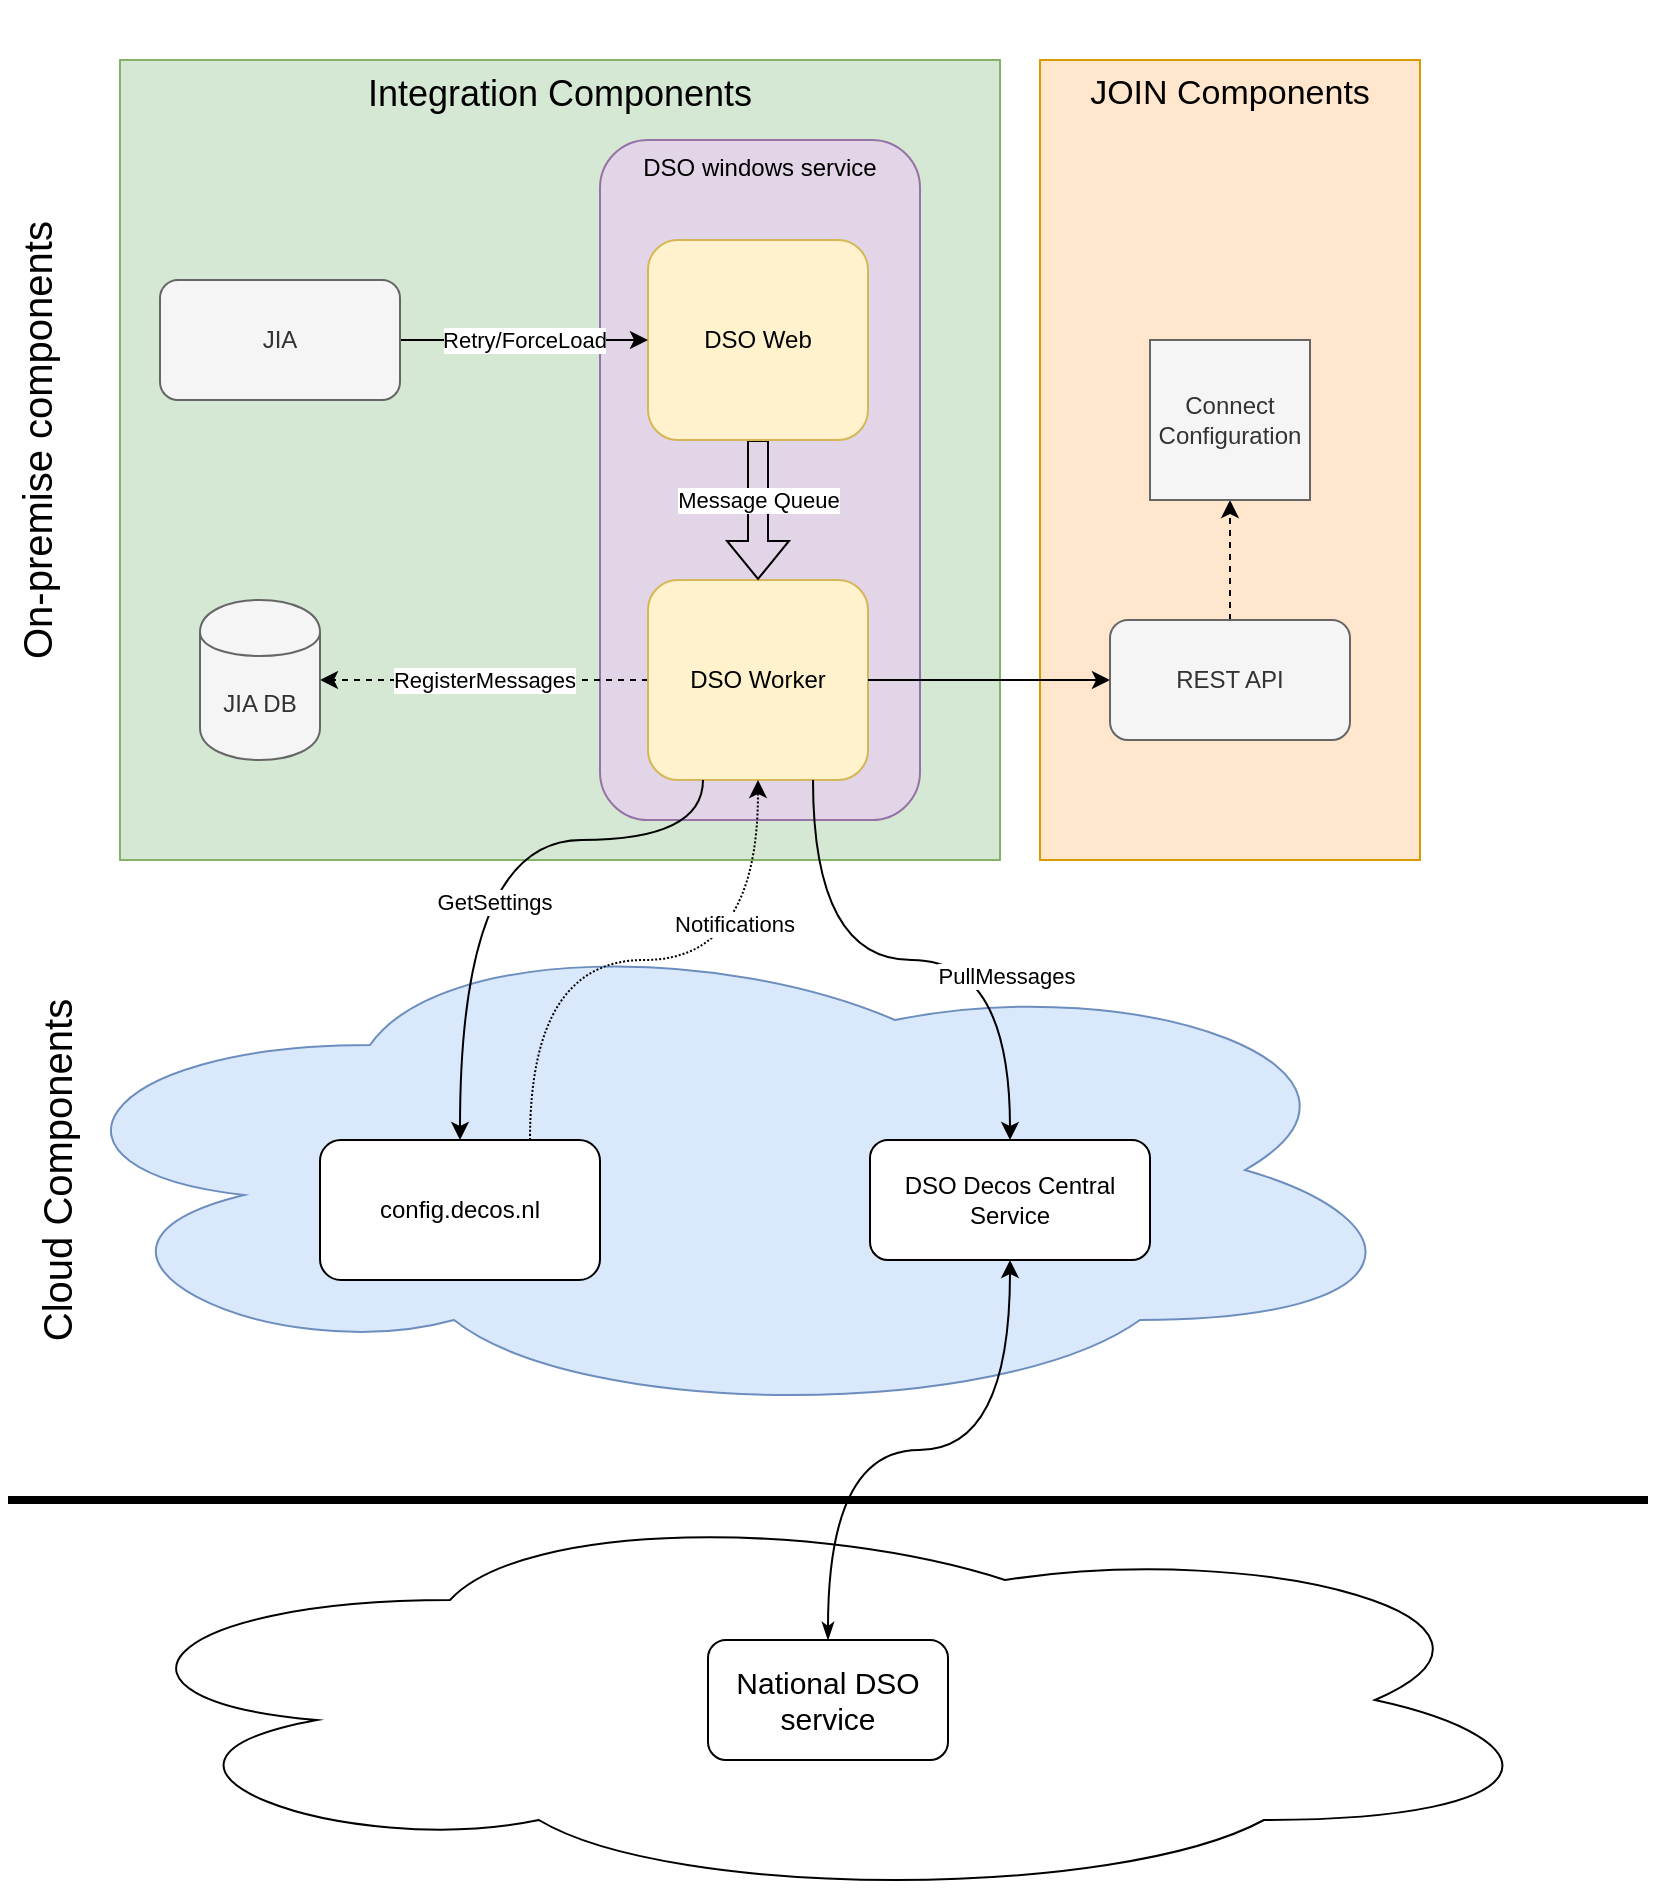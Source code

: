 <mxfile version="13.3.5" type="github">
  <diagram id="6dhlTCpEMThEHBgTc7m2" name="Page-1">
    <mxGraphModel dx="2062" dy="1123" grid="1" gridSize="10" guides="1" tooltips="1" connect="1" arrows="1" fold="1" page="1" pageScale="1" pageWidth="827" pageHeight="1169" math="0" shadow="0">
      <root>
        <mxCell id="0" />
        <mxCell id="1" parent="0" />
        <mxCell id="mbN3emWUIJYY2-VT-3Zw-18" value="On-premise components" style="rounded=0;whiteSpace=wrap;html=1;fontSize=20;strokeColor=none;horizontal=0;verticalAlign=top;" vertex="1" parent="1">
          <mxGeometry y="10" width="790" height="440" as="geometry" />
        </mxCell>
        <mxCell id="lkD6BC0q2ozlnFbiW4Au-2" value="Integration Components" style="rounded=0;whiteSpace=wrap;html=1;verticalAlign=top;fontSize=18;fillColor=#d5e8d4;strokeColor=#82b366;" parent="1" vertex="1">
          <mxGeometry x="60" y="40" width="440" height="400" as="geometry" />
        </mxCell>
        <mxCell id="mbN3emWUIJYY2-VT-3Zw-1" value="DSO windows service" style="rounded=1;whiteSpace=wrap;html=1;verticalAlign=top;fillColor=#e1d5e7;strokeColor=#9673a6;" vertex="1" parent="1">
          <mxGeometry x="300" y="80" width="160" height="340" as="geometry" />
        </mxCell>
        <mxCell id="lkD6BC0q2ozlnFbiW4Au-3" value="JOIN Components" style="rounded=0;whiteSpace=wrap;html=1;fontSize=17;verticalAlign=top;fillColor=#ffe6cc;strokeColor=#d79b00;" parent="1" vertex="1">
          <mxGeometry x="520" y="40" width="190" height="400" as="geometry" />
        </mxCell>
        <mxCell id="lkD6BC0q2ozlnFbiW4Au-10" value="RegisterMessages" style="edgeStyle=orthogonalEdgeStyle;rounded=0;orthogonalLoop=1;jettySize=auto;html=1;dashed=1;" parent="1" source="lkD6BC0q2ozlnFbiW4Au-4" target="lkD6BC0q2ozlnFbiW4Au-5" edge="1">
          <mxGeometry relative="1" as="geometry" />
        </mxCell>
        <mxCell id="lkD6BC0q2ozlnFbiW4Au-4" value="DSO Worker" style="rounded=1;whiteSpace=wrap;html=1;fillColor=#fff2cc;strokeColor=#d6b656;" parent="1" vertex="1">
          <mxGeometry x="324" y="300" width="110" height="100" as="geometry" />
        </mxCell>
        <mxCell id="lkD6BC0q2ozlnFbiW4Au-5" value="JIA DB" style="shape=cylinder;whiteSpace=wrap;html=1;boundedLbl=1;backgroundOutline=1;fillColor=#f5f5f5;strokeColor=#666666;fontColor=#333333;" parent="1" vertex="1">
          <mxGeometry x="100" y="310" width="60" height="80" as="geometry" />
        </mxCell>
        <mxCell id="lkD6BC0q2ozlnFbiW4Au-8" value="Message Queue" style="edgeStyle=orthogonalEdgeStyle;rounded=0;orthogonalLoop=1;jettySize=auto;html=1;shape=flexArrow;fillColor=none;" parent="1" source="lkD6BC0q2ozlnFbiW4Au-6" target="lkD6BC0q2ozlnFbiW4Au-4" edge="1">
          <mxGeometry x="-0.143" relative="1" as="geometry">
            <mxPoint as="offset" />
          </mxGeometry>
        </mxCell>
        <mxCell id="lkD6BC0q2ozlnFbiW4Au-15" style="edgeStyle=orthogonalEdgeStyle;rounded=0;orthogonalLoop=1;jettySize=auto;html=1;fontSize=12;exitX=1;exitY=0.5;exitDx=0;exitDy=0;" parent="1" source="lkD6BC0q2ozlnFbiW4Au-4" target="lkD6BC0q2ozlnFbiW4Au-13" edge="1">
          <mxGeometry relative="1" as="geometry" />
        </mxCell>
        <mxCell id="lkD6BC0q2ozlnFbiW4Au-6" value="DSO Web" style="rounded=1;whiteSpace=wrap;html=1;fillColor=#fff2cc;strokeColor=#d6b656;" parent="1" vertex="1">
          <mxGeometry x="324" y="130" width="110" height="100" as="geometry" />
        </mxCell>
        <mxCell id="lkD6BC0q2ozlnFbiW4Au-12" value="Retry/ForceLoad" style="edgeStyle=orthogonalEdgeStyle;rounded=0;orthogonalLoop=1;jettySize=auto;html=1;entryX=0;entryY=0.5;entryDx=0;entryDy=0;" parent="1" source="lkD6BC0q2ozlnFbiW4Au-9" target="lkD6BC0q2ozlnFbiW4Au-6" edge="1">
          <mxGeometry relative="1" as="geometry" />
        </mxCell>
        <mxCell id="lkD6BC0q2ozlnFbiW4Au-9" value="JIA" style="rounded=1;whiteSpace=wrap;html=1;fillColor=#f5f5f5;strokeColor=#666666;fontColor=#333333;" parent="1" vertex="1">
          <mxGeometry x="80" y="150" width="120" height="60" as="geometry" />
        </mxCell>
        <mxCell id="mbN3emWUIJYY2-VT-3Zw-3" style="edgeStyle=orthogonalEdgeStyle;rounded=0;orthogonalLoop=1;jettySize=auto;html=1;entryX=0.5;entryY=1;entryDx=0;entryDy=0;dashed=1;" edge="1" parent="1" source="lkD6BC0q2ozlnFbiW4Au-13" target="mbN3emWUIJYY2-VT-3Zw-2">
          <mxGeometry relative="1" as="geometry" />
        </mxCell>
        <mxCell id="lkD6BC0q2ozlnFbiW4Au-13" value="REST API" style="rounded=1;whiteSpace=wrap;html=1;fontSize=12;fillColor=#f5f5f5;strokeColor=#666666;fontColor=#333333;" parent="1" vertex="1">
          <mxGeometry x="555" y="320" width="120" height="60" as="geometry" />
        </mxCell>
        <mxCell id="mbN3emWUIJYY2-VT-3Zw-2" value="Connect Configuration" style="rounded=0;whiteSpace=wrap;html=1;fillColor=#f5f5f5;strokeColor=#666666;fontColor=#333333;" vertex="1" parent="1">
          <mxGeometry x="575" y="180" width="80" height="80" as="geometry" />
        </mxCell>
        <mxCell id="mbN3emWUIJYY2-VT-3Zw-4" value="Cloud Components" style="ellipse;shape=cloud;whiteSpace=wrap;html=1;verticalAlign=top;horizontal=0;fontSize=20;fillColor=#dae8fc;strokeColor=#6c8ebf;" vertex="1" parent="1">
          <mxGeometry x="10" y="470" width="700" height="250" as="geometry" />
        </mxCell>
        <mxCell id="mbN3emWUIJYY2-VT-3Zw-12" style="edgeStyle=orthogonalEdgeStyle;curved=1;orthogonalLoop=1;jettySize=auto;html=1;entryX=0.5;entryY=1;entryDx=0;entryDy=0;strokeColor=#000000;exitX=0.75;exitY=0;exitDx=0;exitDy=0;dashed=1;dashPattern=1 1;" edge="1" parent="1" source="mbN3emWUIJYY2-VT-3Zw-8" target="lkD6BC0q2ozlnFbiW4Au-4">
          <mxGeometry relative="1" as="geometry" />
        </mxCell>
        <mxCell id="mbN3emWUIJYY2-VT-3Zw-14" value="Notifications" style="edgeLabel;html=1;align=center;verticalAlign=middle;resizable=0;points=[];" vertex="1" connectable="0" parent="mbN3emWUIJYY2-VT-3Zw-12">
          <mxGeometry x="0.515" y="12" relative="1" as="geometry">
            <mxPoint as="offset" />
          </mxGeometry>
        </mxCell>
        <mxCell id="mbN3emWUIJYY2-VT-3Zw-8" value="config.decos.nl" style="rounded=1;whiteSpace=wrap;html=1;" vertex="1" parent="1">
          <mxGeometry x="160" y="580" width="140" height="70" as="geometry" />
        </mxCell>
        <mxCell id="mbN3emWUIJYY2-VT-3Zw-10" style="edgeStyle=orthogonalEdgeStyle;curved=1;orthogonalLoop=1;jettySize=auto;html=1;strokeColor=#000000;exitX=0.25;exitY=1;exitDx=0;exitDy=0;" edge="1" parent="1" source="lkD6BC0q2ozlnFbiW4Au-4" target="mbN3emWUIJYY2-VT-3Zw-8">
          <mxGeometry relative="1" as="geometry">
            <Array as="points">
              <mxPoint x="352" y="430" />
              <mxPoint x="230" y="430" />
            </Array>
          </mxGeometry>
        </mxCell>
        <mxCell id="mbN3emWUIJYY2-VT-3Zw-13" value="GetSettings" style="edgeLabel;html=1;align=center;verticalAlign=middle;resizable=0;points=[];" vertex="1" connectable="0" parent="mbN3emWUIJYY2-VT-3Zw-10">
          <mxGeometry x="0.206" y="17" relative="1" as="geometry">
            <mxPoint as="offset" />
          </mxGeometry>
        </mxCell>
        <mxCell id="mbN3emWUIJYY2-VT-3Zw-15" value="DSO Decos Central Service" style="rounded=1;whiteSpace=wrap;html=1;" vertex="1" parent="1">
          <mxGeometry x="435" y="580" width="140" height="60" as="geometry" />
        </mxCell>
        <mxCell id="mbN3emWUIJYY2-VT-3Zw-16" style="edgeStyle=orthogonalEdgeStyle;curved=1;orthogonalLoop=1;jettySize=auto;html=1;strokeColor=#000000;exitX=0.75;exitY=1;exitDx=0;exitDy=0;" edge="1" parent="1" source="lkD6BC0q2ozlnFbiW4Au-4" target="mbN3emWUIJYY2-VT-3Zw-15">
          <mxGeometry relative="1" as="geometry" />
        </mxCell>
        <mxCell id="mbN3emWUIJYY2-VT-3Zw-17" value="PullMessages" style="edgeLabel;html=1;align=center;verticalAlign=middle;resizable=0;points=[];" vertex="1" connectable="0" parent="mbN3emWUIJYY2-VT-3Zw-16">
          <mxGeometry x="0.411" y="-2" relative="1" as="geometry">
            <mxPoint as="offset" />
          </mxGeometry>
        </mxCell>
        <mxCell id="mbN3emWUIJYY2-VT-3Zw-24" value="" style="endArrow=none;html=1;strokeColor=#000000;fontSize=20;strokeWidth=4;" edge="1" parent="1">
          <mxGeometry width="50" height="50" relative="1" as="geometry">
            <mxPoint x="4" y="760" as="sourcePoint" />
            <mxPoint x="824" y="760" as="targetPoint" />
          </mxGeometry>
        </mxCell>
        <mxCell id="mbN3emWUIJYY2-VT-3Zw-26" value="" style="ellipse;shape=cloud;whiteSpace=wrap;html=1;fontSize=20;" vertex="1" parent="1">
          <mxGeometry x="40" y="760" width="740" height="200" as="geometry" />
        </mxCell>
        <mxCell id="mbN3emWUIJYY2-VT-3Zw-28" style="edgeStyle=orthogonalEdgeStyle;curved=1;orthogonalLoop=1;jettySize=auto;html=1;entryX=0.5;entryY=1;entryDx=0;entryDy=0;strokeColor=#000000;strokeWidth=1;fontSize=15;startArrow=classicThin;startFill=1;" edge="1" parent="1" source="mbN3emWUIJYY2-VT-3Zw-27" target="mbN3emWUIJYY2-VT-3Zw-15">
          <mxGeometry relative="1" as="geometry" />
        </mxCell>
        <mxCell id="mbN3emWUIJYY2-VT-3Zw-27" value="National DSO service" style="rounded=1;whiteSpace=wrap;html=1;fontSize=15;" vertex="1" parent="1">
          <mxGeometry x="354" y="830" width="120" height="60" as="geometry" />
        </mxCell>
      </root>
    </mxGraphModel>
  </diagram>
</mxfile>
